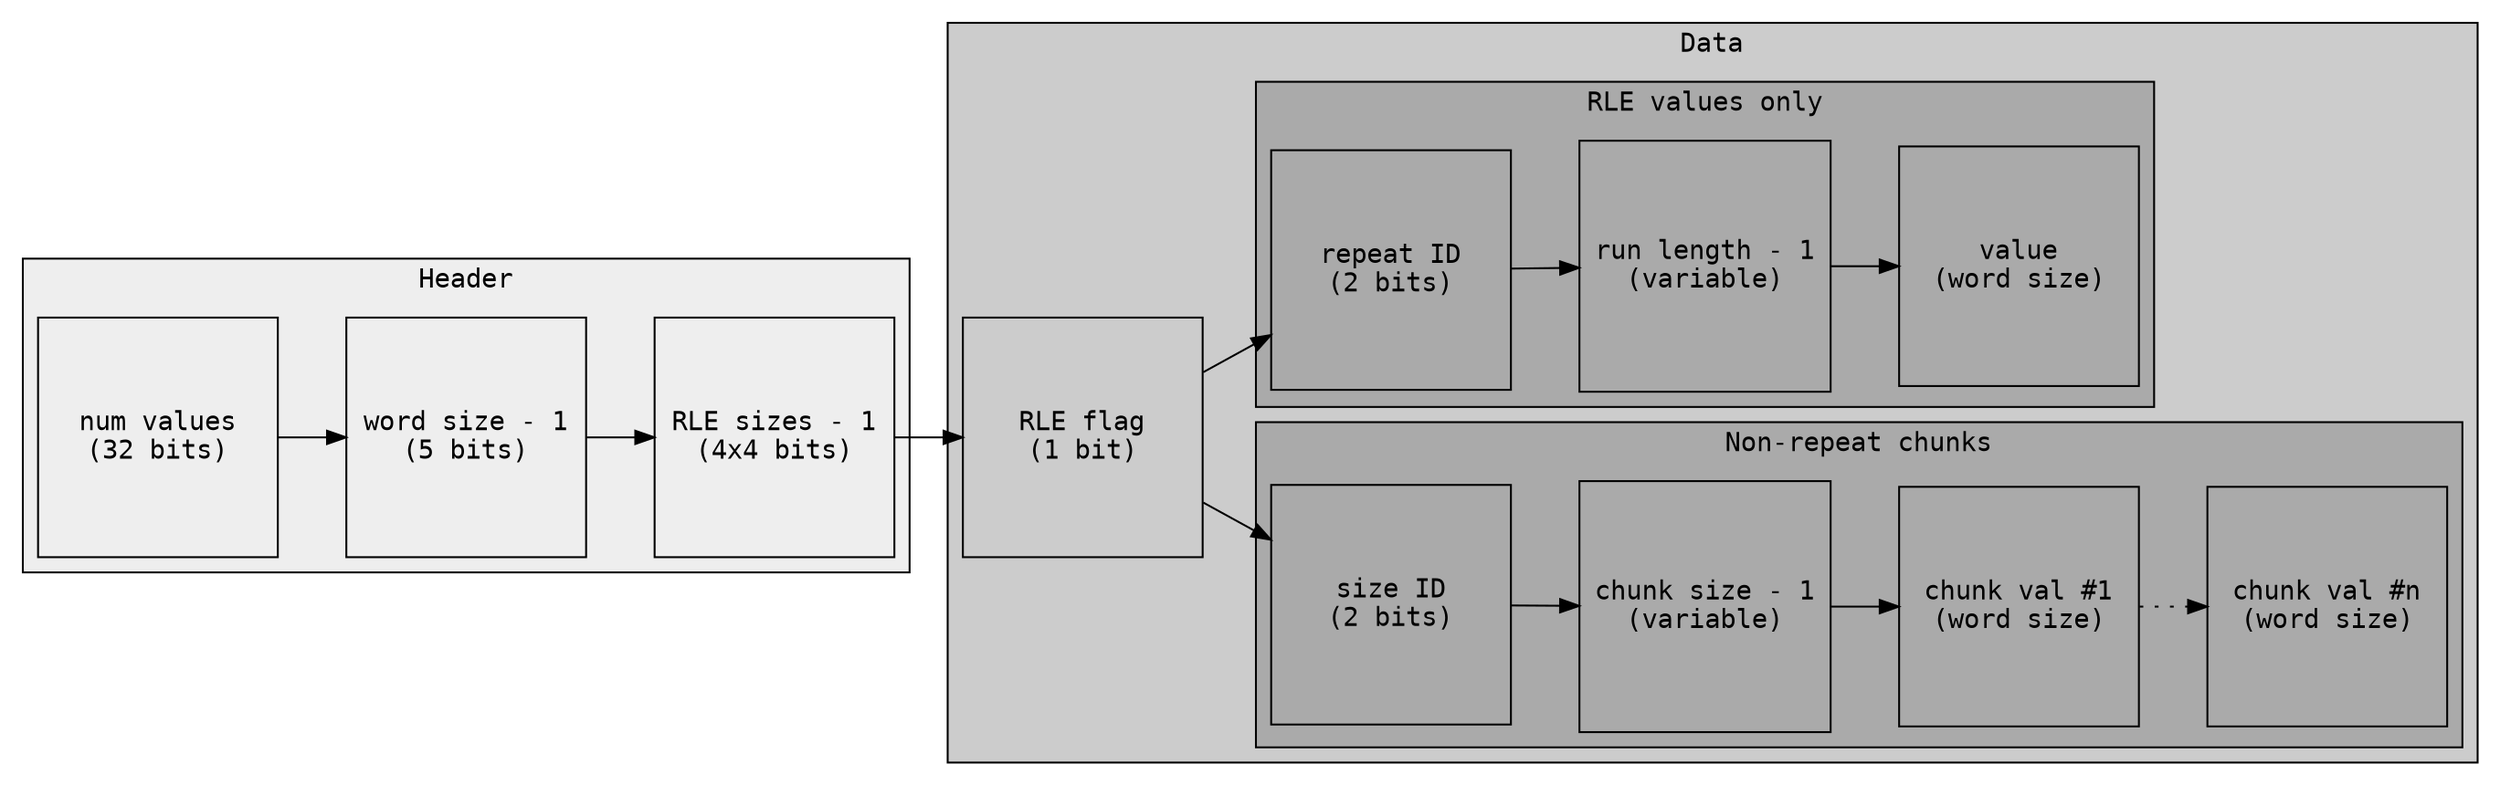 digraph g {
    fontname=Inconsolata;
    rankdir=LR;
    node[shape=square,width=1.75,fontname=Inconsolata];

    subgraph cluster0 {
        label="Header";
        style="filled";
        bgcolor="#eeeeee";
        num[label="num values\n(32 bits)"];
        wordsize[label="word size - 1\n(5 bits)"];
        rlesizes[label="RLE sizes - 1\n(4x4 bits)"];
    }

    subgraph cluster1 {
        label="Data";
        bgcolor="#cccccc";
        flag[label="RLE flag\n(1 bit)"];

        subgraph cluster1a {
            bgcolor="#aaaaaa";
            label="Non-repeat chunks";
            chunksizeid[label="size ID\n(2 bits)"];
            chunksize[label="chunk size - 1\n(variable)"];
            chunkval1[label="chunk val #1\n(word size)"];
            chunkvaln[label="chunk val #n\n(word size)"];
        }

        subgraph cluster1b {
            bgcolor="#aaaaaa";
            label="RLE values only";
            repeatid[label="repeat ID\n(2 bits)"];
            rle[label="run length - 1\n(variable)"];
            val[label="value\n(word size)"];
        }
    }

    num -> wordsize -> rlesizes -> flag;
    flag -> chunksizeid; //[label="0"];
    chunksizeid -> chunksize -> chunkval1;
    chunkval1 -> chunkvaln[style=dotted];

    flag -> repeatid; //[label="1"];
    repeatid -> rle -> val;

}